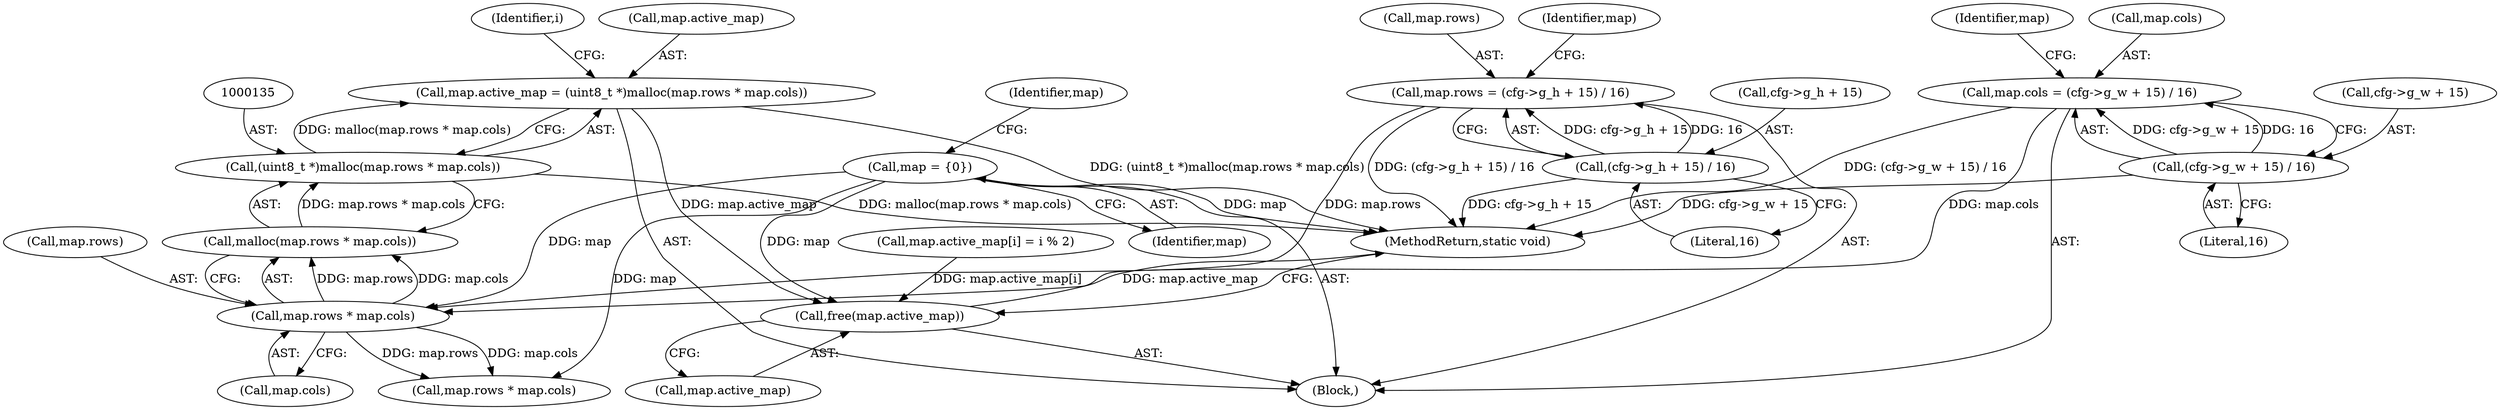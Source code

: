 digraph "1_Android_5a9753fca56f0eeb9f61e342b2fccffc364f9426_8@integer" {
"1000130" [label="(Call,map.active_map = (uint8_t *)malloc(map.rows * map.cols))"];
"1000134" [label="(Call,(uint8_t *)malloc(map.rows * map.cols))"];
"1000136" [label="(Call,malloc(map.rows * map.cols))"];
"1000137" [label="(Call,map.rows * map.cols)"];
"1000106" [label="(Call,map = {0})"];
"1000108" [label="(Call,map.rows = (cfg->g_h + 15) / 16)"];
"1000112" [label="(Call,(cfg->g_h + 15) / 16)"];
"1000119" [label="(Call,map.cols = (cfg->g_w + 15) / 16)"];
"1000123" [label="(Call,(cfg->g_w + 15) / 16)"];
"1000177" [label="(Call,free(map.active_map))"];
"1000106" [label="(Call,map = {0})"];
"1000177" [label="(Call,free(map.active_map))"];
"1000146" [label="(Identifier,i)"];
"1000112" [label="(Call,(cfg->g_h + 15) / 16)"];
"1000113" [label="(Call,cfg->g_h + 15)"];
"1000118" [label="(Literal,16)"];
"1000108" [label="(Call,map.rows = (cfg->g_h + 15) / 16)"];
"1000107" [label="(Identifier,map)"];
"1000103" [label="(Block,)"];
"1000109" [label="(Call,map.rows)"];
"1000181" [label="(MethodReturn,static void)"];
"1000110" [label="(Identifier,map)"];
"1000131" [label="(Call,map.active_map)"];
"1000136" [label="(Call,malloc(map.rows * map.cols))"];
"1000150" [label="(Call,map.rows * map.cols)"];
"1000178" [label="(Call,map.active_map)"];
"1000138" [label="(Call,map.rows)"];
"1000137" [label="(Call,map.rows * map.cols)"];
"1000129" [label="(Literal,16)"];
"1000121" [label="(Identifier,map)"];
"1000130" [label="(Call,map.active_map = (uint8_t *)malloc(map.rows * map.cols))"];
"1000123" [label="(Call,(cfg->g_w + 15) / 16)"];
"1000134" [label="(Call,(uint8_t *)malloc(map.rows * map.cols))"];
"1000132" [label="(Identifier,map)"];
"1000141" [label="(Call,map.cols)"];
"1000120" [label="(Call,map.cols)"];
"1000124" [label="(Call,cfg->g_w + 15)"];
"1000159" [label="(Call,map.active_map[i] = i % 2)"];
"1000119" [label="(Call,map.cols = (cfg->g_w + 15) / 16)"];
"1000130" -> "1000103"  [label="AST: "];
"1000130" -> "1000134"  [label="CFG: "];
"1000131" -> "1000130"  [label="AST: "];
"1000134" -> "1000130"  [label="AST: "];
"1000146" -> "1000130"  [label="CFG: "];
"1000130" -> "1000181"  [label="DDG: (uint8_t *)malloc(map.rows * map.cols)"];
"1000134" -> "1000130"  [label="DDG: malloc(map.rows * map.cols)"];
"1000130" -> "1000177"  [label="DDG: map.active_map"];
"1000134" -> "1000136"  [label="CFG: "];
"1000135" -> "1000134"  [label="AST: "];
"1000136" -> "1000134"  [label="AST: "];
"1000134" -> "1000181"  [label="DDG: malloc(map.rows * map.cols)"];
"1000136" -> "1000134"  [label="DDG: map.rows * map.cols"];
"1000136" -> "1000137"  [label="CFG: "];
"1000137" -> "1000136"  [label="AST: "];
"1000137" -> "1000136"  [label="DDG: map.rows"];
"1000137" -> "1000136"  [label="DDG: map.cols"];
"1000137" -> "1000141"  [label="CFG: "];
"1000138" -> "1000137"  [label="AST: "];
"1000141" -> "1000137"  [label="AST: "];
"1000106" -> "1000137"  [label="DDG: map"];
"1000108" -> "1000137"  [label="DDG: map.rows"];
"1000119" -> "1000137"  [label="DDG: map.cols"];
"1000137" -> "1000150"  [label="DDG: map.rows"];
"1000137" -> "1000150"  [label="DDG: map.cols"];
"1000106" -> "1000103"  [label="AST: "];
"1000106" -> "1000107"  [label="CFG: "];
"1000107" -> "1000106"  [label="AST: "];
"1000110" -> "1000106"  [label="CFG: "];
"1000106" -> "1000181"  [label="DDG: map"];
"1000106" -> "1000150"  [label="DDG: map"];
"1000106" -> "1000177"  [label="DDG: map"];
"1000108" -> "1000103"  [label="AST: "];
"1000108" -> "1000112"  [label="CFG: "];
"1000109" -> "1000108"  [label="AST: "];
"1000112" -> "1000108"  [label="AST: "];
"1000121" -> "1000108"  [label="CFG: "];
"1000108" -> "1000181"  [label="DDG: (cfg->g_h + 15) / 16"];
"1000112" -> "1000108"  [label="DDG: cfg->g_h + 15"];
"1000112" -> "1000108"  [label="DDG: 16"];
"1000112" -> "1000118"  [label="CFG: "];
"1000113" -> "1000112"  [label="AST: "];
"1000118" -> "1000112"  [label="AST: "];
"1000112" -> "1000181"  [label="DDG: cfg->g_h + 15"];
"1000119" -> "1000103"  [label="AST: "];
"1000119" -> "1000123"  [label="CFG: "];
"1000120" -> "1000119"  [label="AST: "];
"1000123" -> "1000119"  [label="AST: "];
"1000132" -> "1000119"  [label="CFG: "];
"1000119" -> "1000181"  [label="DDG: (cfg->g_w + 15) / 16"];
"1000123" -> "1000119"  [label="DDG: cfg->g_w + 15"];
"1000123" -> "1000119"  [label="DDG: 16"];
"1000123" -> "1000129"  [label="CFG: "];
"1000124" -> "1000123"  [label="AST: "];
"1000129" -> "1000123"  [label="AST: "];
"1000123" -> "1000181"  [label="DDG: cfg->g_w + 15"];
"1000177" -> "1000103"  [label="AST: "];
"1000177" -> "1000178"  [label="CFG: "];
"1000178" -> "1000177"  [label="AST: "];
"1000181" -> "1000177"  [label="CFG: "];
"1000177" -> "1000181"  [label="DDG: map.active_map"];
"1000159" -> "1000177"  [label="DDG: map.active_map[i]"];
}
